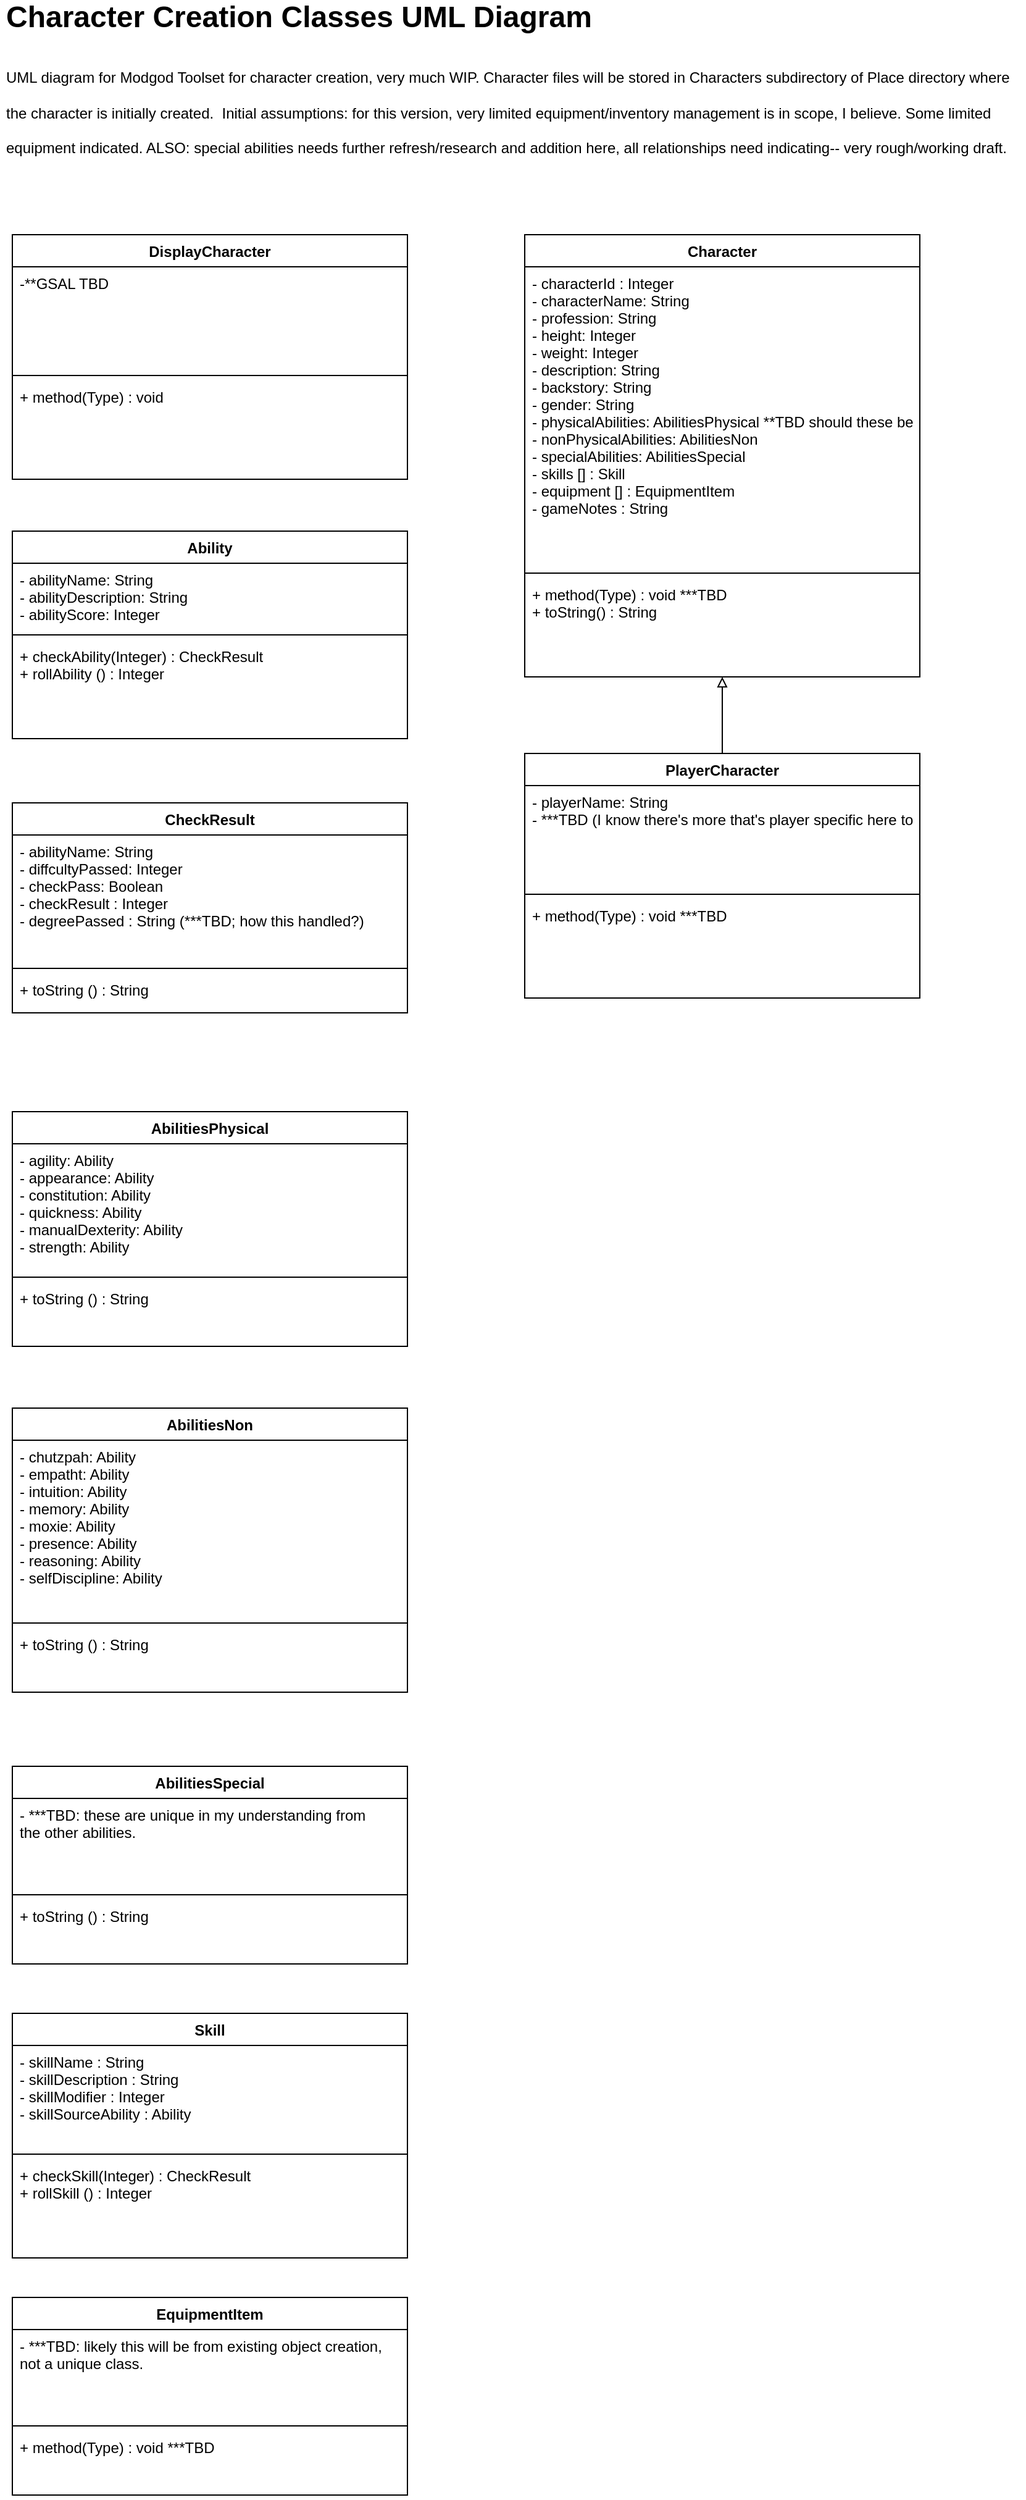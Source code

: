 <mxfile version="20.8.10" type="device"><diagram id="LsEVZn2ywElqt6WwXoec" name="Page-1"><mxGraphModel dx="1036" dy="614" grid="1" gridSize="10" guides="1" tooltips="1" connect="1" arrows="1" fold="1" page="1" pageScale="1" pageWidth="850" pageHeight="1100" math="0" shadow="0"><root><mxCell id="0"/><mxCell id="1" parent="0"/><mxCell id="9vxpIDCAJnqyiYPajHfb-1" value="&lt;span style=&quot;font-size: 24px;&quot;&gt;&lt;b&gt;Character Creation Classes&amp;nbsp;&lt;/b&gt;&lt;/span&gt;&lt;b style=&quot;font-size: 24px;&quot;&gt;UML Diagram&lt;/b&gt;&lt;h1&gt;&lt;span style=&quot;font-size: 12px; font-weight: 400;&quot;&gt;UML diagram for Modgod Toolset for character creation, very much WIP. Character files will be stored in Characters subdirectory of Place directory where the character is initially created.&amp;nbsp; Initial assumptions: for this version, very limited equipment/inventory management is in scope, I believe. Some limited equipment indicated. ALSO: special abilities needs further refresh/research and addition here, all relationships need indicating-- very rough/working draft.&amp;nbsp;&lt;/span&gt;&lt;/h1&gt;" style="text;html=1;strokeColor=none;fillColor=none;spacing=5;spacingTop=-20;whiteSpace=wrap;overflow=hidden;rounded=0;" parent="1" vertex="1"><mxGeometry x="10" y="20" width="830" height="150" as="geometry"/></mxCell><mxCell id="nZjs0Hpkxo3R55Bx91GT-1" value="Character" style="swimlane;fontStyle=1;align=center;verticalAlign=top;childLayout=stackLayout;horizontal=1;startSize=26;horizontalStack=0;resizeParent=1;resizeParentMax=0;resizeLast=0;collapsible=1;marginBottom=0;" parent="1" vertex="1"><mxGeometry x="435" y="200" width="320" height="358" as="geometry"/></mxCell><mxCell id="zRRlkUtcK6NEDtO3sjY--16" value="- characterId : Integer&#10;- characterName: String&#10;- profession: String&#10;- height: Integer&#10;- weight: Integer&#10;- description: String&#10;- backstory: String&#10;- gender: String&#10;- physicalAbilities: AbilitiesPhysical **TBD should these be broken out or no? Pros/cons?&#10;- nonPhysicalAbilities: AbilitiesNon&#10;- specialAbilities: AbilitiesSpecial&#10;- skills [] : Skill&#10;- equipment [] : EquipmentItem&#10;- gameNotes : String&#10;" style="text;strokeColor=none;fillColor=none;align=left;verticalAlign=top;spacingLeft=4;spacingRight=4;overflow=hidden;rotatable=0;points=[[0,0.5],[1,0.5]];portConstraint=eastwest;" parent="nZjs0Hpkxo3R55Bx91GT-1" vertex="1"><mxGeometry y="26" width="320" height="244" as="geometry"/></mxCell><mxCell id="zRRlkUtcK6NEDtO3sjY--14" value="" style="line;strokeWidth=1;fillColor=none;align=left;verticalAlign=middle;spacingTop=-1;spacingLeft=3;spacingRight=3;rotatable=0;labelPosition=right;points=[];portConstraint=eastwest;strokeColor=inherit;" parent="nZjs0Hpkxo3R55Bx91GT-1" vertex="1"><mxGeometry y="270" width="320" height="8" as="geometry"/></mxCell><mxCell id="zRRlkUtcK6NEDtO3sjY--13" value="+ method(Type) : void ***TBD &#10;+ toString() : String" style="text;strokeColor=none;fillColor=none;align=left;verticalAlign=top;spacingLeft=4;spacingRight=4;overflow=hidden;rotatable=0;points=[[0,0.5],[1,0.5]];portConstraint=eastwest;" parent="nZjs0Hpkxo3R55Bx91GT-1" vertex="1"><mxGeometry y="278" width="320" height="80" as="geometry"/></mxCell><mxCell id="mbNSmv50ZkUOtQz19J0V-2" value="DisplayCharacter" style="swimlane;fontStyle=1;align=center;verticalAlign=top;childLayout=stackLayout;horizontal=1;startSize=26;horizontalStack=0;resizeParent=1;resizeParentMax=0;resizeLast=0;collapsible=1;marginBottom=0;" parent="1" vertex="1"><mxGeometry x="20" y="200" width="320" height="198" as="geometry"/></mxCell><mxCell id="mbNSmv50ZkUOtQz19J0V-3" value="-**GSAL TBD" style="text;strokeColor=none;fillColor=none;align=left;verticalAlign=top;spacingLeft=4;spacingRight=4;overflow=hidden;rotatable=0;points=[[0,0.5],[1,0.5]];portConstraint=eastwest;" parent="mbNSmv50ZkUOtQz19J0V-2" vertex="1"><mxGeometry y="26" width="320" height="84" as="geometry"/></mxCell><mxCell id="mbNSmv50ZkUOtQz19J0V-4" value="" style="line;strokeWidth=1;fillColor=none;align=left;verticalAlign=middle;spacingTop=-1;spacingLeft=3;spacingRight=3;rotatable=0;labelPosition=right;points=[];portConstraint=eastwest;strokeColor=inherit;" parent="mbNSmv50ZkUOtQz19J0V-2" vertex="1"><mxGeometry y="110" width="320" height="8" as="geometry"/></mxCell><mxCell id="mbNSmv50ZkUOtQz19J0V-5" value="+ method(Type) : void&#10;&#10;" style="text;strokeColor=none;fillColor=none;align=left;verticalAlign=top;spacingLeft=4;spacingRight=4;overflow=hidden;rotatable=0;points=[[0,0.5],[1,0.5]];portConstraint=eastwest;" parent="mbNSmv50ZkUOtQz19J0V-2" vertex="1"><mxGeometry y="118" width="320" height="80" as="geometry"/></mxCell><mxCell id="mbNSmv50ZkUOtQz19J0V-6" value="Ability" style="swimlane;fontStyle=1;align=center;verticalAlign=top;childLayout=stackLayout;horizontal=1;startSize=26;horizontalStack=0;resizeParent=1;resizeParentMax=0;resizeLast=0;collapsible=1;marginBottom=0;" parent="1" vertex="1"><mxGeometry x="20" y="440" width="320" height="168" as="geometry"/></mxCell><mxCell id="mbNSmv50ZkUOtQz19J0V-7" value="- abilityName: String&#10;- abilityDescription: String&#10;- abilityScore: Integer" style="text;strokeColor=none;fillColor=none;align=left;verticalAlign=top;spacingLeft=4;spacingRight=4;overflow=hidden;rotatable=0;points=[[0,0.5],[1,0.5]];portConstraint=eastwest;" parent="mbNSmv50ZkUOtQz19J0V-6" vertex="1"><mxGeometry y="26" width="320" height="54" as="geometry"/></mxCell><mxCell id="mbNSmv50ZkUOtQz19J0V-8" value="" style="line;strokeWidth=1;fillColor=none;align=left;verticalAlign=middle;spacingTop=-1;spacingLeft=3;spacingRight=3;rotatable=0;labelPosition=right;points=[];portConstraint=eastwest;strokeColor=inherit;" parent="mbNSmv50ZkUOtQz19J0V-6" vertex="1"><mxGeometry y="80" width="320" height="8" as="geometry"/></mxCell><mxCell id="mbNSmv50ZkUOtQz19J0V-9" value="+ checkAbility(Integer) : CheckResult&#10;+ rollAbility () : Integer" style="text;strokeColor=none;fillColor=none;align=left;verticalAlign=top;spacingLeft=4;spacingRight=4;overflow=hidden;rotatable=0;points=[[0,0.5],[1,0.5]];portConstraint=eastwest;" parent="mbNSmv50ZkUOtQz19J0V-6" vertex="1"><mxGeometry y="88" width="320" height="80" as="geometry"/></mxCell><mxCell id="mbNSmv50ZkUOtQz19J0V-10" value="AbilitiesPhysical" style="swimlane;fontStyle=1;align=center;verticalAlign=top;childLayout=stackLayout;horizontal=1;startSize=26;horizontalStack=0;resizeParent=1;resizeParentMax=0;resizeLast=0;collapsible=1;marginBottom=0;" parent="1" vertex="1"><mxGeometry x="20" y="910" width="320" height="190" as="geometry"/></mxCell><mxCell id="mbNSmv50ZkUOtQz19J0V-11" value="- agility: Ability&#10;- appearance: Ability&#10;- constitution: Ability&#10;- quickness: Ability&#10;- manualDexterity: Ability&#10;- strength: Ability" style="text;strokeColor=none;fillColor=none;align=left;verticalAlign=top;spacingLeft=4;spacingRight=4;overflow=hidden;rotatable=0;points=[[0,0.5],[1,0.5]];portConstraint=eastwest;" parent="mbNSmv50ZkUOtQz19J0V-10" vertex="1"><mxGeometry y="26" width="320" height="104" as="geometry"/></mxCell><mxCell id="mbNSmv50ZkUOtQz19J0V-12" value="" style="line;strokeWidth=1;fillColor=none;align=left;verticalAlign=middle;spacingTop=-1;spacingLeft=3;spacingRight=3;rotatable=0;labelPosition=right;points=[];portConstraint=eastwest;strokeColor=inherit;" parent="mbNSmv50ZkUOtQz19J0V-10" vertex="1"><mxGeometry y="130" width="320" height="8" as="geometry"/></mxCell><mxCell id="mbNSmv50ZkUOtQz19J0V-13" value="+ toString () : String" style="text;strokeColor=none;fillColor=none;align=left;verticalAlign=top;spacingLeft=4;spacingRight=4;overflow=hidden;rotatable=0;points=[[0,0.5],[1,0.5]];portConstraint=eastwest;" parent="mbNSmv50ZkUOtQz19J0V-10" vertex="1"><mxGeometry y="138" width="320" height="52" as="geometry"/></mxCell><mxCell id="mbNSmv50ZkUOtQz19J0V-14" value="AbilitiesNon" style="swimlane;fontStyle=1;align=center;verticalAlign=top;childLayout=stackLayout;horizontal=1;startSize=26;horizontalStack=0;resizeParent=1;resizeParentMax=0;resizeLast=0;collapsible=1;marginBottom=0;" parent="1" vertex="1"><mxGeometry x="20" y="1150" width="320" height="230" as="geometry"/></mxCell><mxCell id="mbNSmv50ZkUOtQz19J0V-15" value="- chutzpah: Ability&#10;- empatht: Ability&#10;- intuition: Ability&#10;- memory: Ability&#10;- moxie: Ability&#10;- presence: Ability&#10;- reasoning: Ability&#10;- selfDiscipline: Ability" style="text;strokeColor=none;fillColor=none;align=left;verticalAlign=top;spacingLeft=4;spacingRight=4;overflow=hidden;rotatable=0;points=[[0,0.5],[1,0.5]];portConstraint=eastwest;" parent="mbNSmv50ZkUOtQz19J0V-14" vertex="1"><mxGeometry y="26" width="320" height="144" as="geometry"/></mxCell><mxCell id="mbNSmv50ZkUOtQz19J0V-16" value="" style="line;strokeWidth=1;fillColor=none;align=left;verticalAlign=middle;spacingTop=-1;spacingLeft=3;spacingRight=3;rotatable=0;labelPosition=right;points=[];portConstraint=eastwest;strokeColor=inherit;" parent="mbNSmv50ZkUOtQz19J0V-14" vertex="1"><mxGeometry y="170" width="320" height="8" as="geometry"/></mxCell><mxCell id="mbNSmv50ZkUOtQz19J0V-17" value="+ toString () : String" style="text;strokeColor=none;fillColor=none;align=left;verticalAlign=top;spacingLeft=4;spacingRight=4;overflow=hidden;rotatable=0;points=[[0,0.5],[1,0.5]];portConstraint=eastwest;" parent="mbNSmv50ZkUOtQz19J0V-14" vertex="1"><mxGeometry y="178" width="320" height="52" as="geometry"/></mxCell><mxCell id="mbNSmv50ZkUOtQz19J0V-22" style="edgeStyle=orthogonalEdgeStyle;rounded=0;orthogonalLoop=1;jettySize=auto;html=1;endArrow=block;endFill=0;" parent="1" source="mbNSmv50ZkUOtQz19J0V-18" target="nZjs0Hpkxo3R55Bx91GT-1" edge="1"><mxGeometry relative="1" as="geometry"/></mxCell><mxCell id="mbNSmv50ZkUOtQz19J0V-18" value="PlayerCharacter" style="swimlane;fontStyle=1;align=center;verticalAlign=top;childLayout=stackLayout;horizontal=1;startSize=26;horizontalStack=0;resizeParent=1;resizeParentMax=0;resizeLast=0;collapsible=1;marginBottom=0;" parent="1" vertex="1"><mxGeometry x="435" y="620" width="320" height="198" as="geometry"/></mxCell><mxCell id="mbNSmv50ZkUOtQz19J0V-19" value="- playerName: String&#10;- ***TBD (I know there's more that's player specific here to add)&#10;" style="text;strokeColor=none;fillColor=none;align=left;verticalAlign=top;spacingLeft=4;spacingRight=4;overflow=hidden;rotatable=0;points=[[0,0.5],[1,0.5]];portConstraint=eastwest;" parent="mbNSmv50ZkUOtQz19J0V-18" vertex="1"><mxGeometry y="26" width="320" height="84" as="geometry"/></mxCell><mxCell id="mbNSmv50ZkUOtQz19J0V-20" value="" style="line;strokeWidth=1;fillColor=none;align=left;verticalAlign=middle;spacingTop=-1;spacingLeft=3;spacingRight=3;rotatable=0;labelPosition=right;points=[];portConstraint=eastwest;strokeColor=inherit;" parent="mbNSmv50ZkUOtQz19J0V-18" vertex="1"><mxGeometry y="110" width="320" height="8" as="geometry"/></mxCell><mxCell id="mbNSmv50ZkUOtQz19J0V-21" value="+ method(Type) : void ***TBD &#10;" style="text;strokeColor=none;fillColor=none;align=left;verticalAlign=top;spacingLeft=4;spacingRight=4;overflow=hidden;rotatable=0;points=[[0,0.5],[1,0.5]];portConstraint=eastwest;" parent="mbNSmv50ZkUOtQz19J0V-18" vertex="1"><mxGeometry y="118" width="320" height="80" as="geometry"/></mxCell><mxCell id="mbNSmv50ZkUOtQz19J0V-23" value="AbilitiesSpecial" style="swimlane;fontStyle=1;align=center;verticalAlign=top;childLayout=stackLayout;horizontal=1;startSize=26;horizontalStack=0;resizeParent=1;resizeParentMax=0;resizeLast=0;collapsible=1;marginBottom=0;" parent="1" vertex="1"><mxGeometry x="20" y="1440" width="320" height="160" as="geometry"/></mxCell><mxCell id="mbNSmv50ZkUOtQz19J0V-24" value="- ***TBD: these are unique in my understanding from&#10;the other abilities." style="text;strokeColor=none;fillColor=none;align=left;verticalAlign=top;spacingLeft=4;spacingRight=4;overflow=hidden;rotatable=0;points=[[0,0.5],[1,0.5]];portConstraint=eastwest;" parent="mbNSmv50ZkUOtQz19J0V-23" vertex="1"><mxGeometry y="26" width="320" height="74" as="geometry"/></mxCell><mxCell id="mbNSmv50ZkUOtQz19J0V-25" value="" style="line;strokeWidth=1;fillColor=none;align=left;verticalAlign=middle;spacingTop=-1;spacingLeft=3;spacingRight=3;rotatable=0;labelPosition=right;points=[];portConstraint=eastwest;strokeColor=inherit;" parent="mbNSmv50ZkUOtQz19J0V-23" vertex="1"><mxGeometry y="100" width="320" height="8" as="geometry"/></mxCell><mxCell id="mbNSmv50ZkUOtQz19J0V-26" value="+ toString () : String" style="text;strokeColor=none;fillColor=none;align=left;verticalAlign=top;spacingLeft=4;spacingRight=4;overflow=hidden;rotatable=0;points=[[0,0.5],[1,0.5]];portConstraint=eastwest;" parent="mbNSmv50ZkUOtQz19J0V-23" vertex="1"><mxGeometry y="108" width="320" height="52" as="geometry"/></mxCell><mxCell id="mbNSmv50ZkUOtQz19J0V-27" value="EquipmentItem" style="swimlane;fontStyle=1;align=center;verticalAlign=top;childLayout=stackLayout;horizontal=1;startSize=26;horizontalStack=0;resizeParent=1;resizeParentMax=0;resizeLast=0;collapsible=1;marginBottom=0;" parent="1" vertex="1"><mxGeometry x="20" y="1870" width="320" height="160" as="geometry"/></mxCell><mxCell id="mbNSmv50ZkUOtQz19J0V-28" value="- ***TBD: likely this will be from existing object creation,&#10;not a unique class. " style="text;strokeColor=none;fillColor=none;align=left;verticalAlign=top;spacingLeft=4;spacingRight=4;overflow=hidden;rotatable=0;points=[[0,0.5],[1,0.5]];portConstraint=eastwest;" parent="mbNSmv50ZkUOtQz19J0V-27" vertex="1"><mxGeometry y="26" width="320" height="74" as="geometry"/></mxCell><mxCell id="mbNSmv50ZkUOtQz19J0V-29" value="" style="line;strokeWidth=1;fillColor=none;align=left;verticalAlign=middle;spacingTop=-1;spacingLeft=3;spacingRight=3;rotatable=0;labelPosition=right;points=[];portConstraint=eastwest;strokeColor=inherit;" parent="mbNSmv50ZkUOtQz19J0V-27" vertex="1"><mxGeometry y="100" width="320" height="8" as="geometry"/></mxCell><mxCell id="mbNSmv50ZkUOtQz19J0V-30" value="+ method(Type) : void ***TBD &#10;" style="text;strokeColor=none;fillColor=none;align=left;verticalAlign=top;spacingLeft=4;spacingRight=4;overflow=hidden;rotatable=0;points=[[0,0.5],[1,0.5]];portConstraint=eastwest;" parent="mbNSmv50ZkUOtQz19J0V-27" vertex="1"><mxGeometry y="108" width="320" height="52" as="geometry"/></mxCell><mxCell id="mbNSmv50ZkUOtQz19J0V-31" value="Skill" style="swimlane;fontStyle=1;align=center;verticalAlign=top;childLayout=stackLayout;horizontal=1;startSize=26;horizontalStack=0;resizeParent=1;resizeParentMax=0;resizeLast=0;collapsible=1;marginBottom=0;" parent="1" vertex="1"><mxGeometry x="20" y="1640" width="320" height="198" as="geometry"/></mxCell><mxCell id="mbNSmv50ZkUOtQz19J0V-32" value="- skillName : String&#10;- skillDescription : String&#10;- skillModifier : Integer&#10;- skillSourceAbility : Ability" style="text;strokeColor=none;fillColor=none;align=left;verticalAlign=top;spacingLeft=4;spacingRight=4;overflow=hidden;rotatable=0;points=[[0,0.5],[1,0.5]];portConstraint=eastwest;" parent="mbNSmv50ZkUOtQz19J0V-31" vertex="1"><mxGeometry y="26" width="320" height="84" as="geometry"/></mxCell><mxCell id="mbNSmv50ZkUOtQz19J0V-33" value="" style="line;strokeWidth=1;fillColor=none;align=left;verticalAlign=middle;spacingTop=-1;spacingLeft=3;spacingRight=3;rotatable=0;labelPosition=right;points=[];portConstraint=eastwest;strokeColor=inherit;" parent="mbNSmv50ZkUOtQz19J0V-31" vertex="1"><mxGeometry y="110" width="320" height="8" as="geometry"/></mxCell><mxCell id="mbNSmv50ZkUOtQz19J0V-34" value="+ checkSkill(Integer) : CheckResult&#10;+ rollSkill () : Integer" style="text;strokeColor=none;fillColor=none;align=left;verticalAlign=top;spacingLeft=4;spacingRight=4;overflow=hidden;rotatable=0;points=[[0,0.5],[1,0.5]];portConstraint=eastwest;" parent="mbNSmv50ZkUOtQz19J0V-31" vertex="1"><mxGeometry y="118" width="320" height="80" as="geometry"/></mxCell><mxCell id="mbNSmv50ZkUOtQz19J0V-35" value="CheckResult" style="swimlane;fontStyle=1;align=center;verticalAlign=top;childLayout=stackLayout;horizontal=1;startSize=26;horizontalStack=0;resizeParent=1;resizeParentMax=0;resizeLast=0;collapsible=1;marginBottom=0;" parent="1" vertex="1"><mxGeometry x="20" y="660" width="320" height="170" as="geometry"/></mxCell><mxCell id="mbNSmv50ZkUOtQz19J0V-36" value="- abilityName: String&#10;- diffcultyPassed: Integer&#10;- checkPass: Boolean&#10;- checkResult : Integer&#10;- degreePassed : String (***TBD; how this handled?)" style="text;strokeColor=none;fillColor=none;align=left;verticalAlign=top;spacingLeft=4;spacingRight=4;overflow=hidden;rotatable=0;points=[[0,0.5],[1,0.5]];portConstraint=eastwest;" parent="mbNSmv50ZkUOtQz19J0V-35" vertex="1"><mxGeometry y="26" width="320" height="104" as="geometry"/></mxCell><mxCell id="mbNSmv50ZkUOtQz19J0V-37" value="" style="line;strokeWidth=1;fillColor=none;align=left;verticalAlign=middle;spacingTop=-1;spacingLeft=3;spacingRight=3;rotatable=0;labelPosition=right;points=[];portConstraint=eastwest;strokeColor=inherit;" parent="mbNSmv50ZkUOtQz19J0V-35" vertex="1"><mxGeometry y="130" width="320" height="8" as="geometry"/></mxCell><mxCell id="mbNSmv50ZkUOtQz19J0V-38" value="+ toString () : String" style="text;strokeColor=none;fillColor=none;align=left;verticalAlign=top;spacingLeft=4;spacingRight=4;overflow=hidden;rotatable=0;points=[[0,0.5],[1,0.5]];portConstraint=eastwest;" parent="mbNSmv50ZkUOtQz19J0V-35" vertex="1"><mxGeometry y="138" width="320" height="32" as="geometry"/></mxCell></root></mxGraphModel></diagram></mxfile>